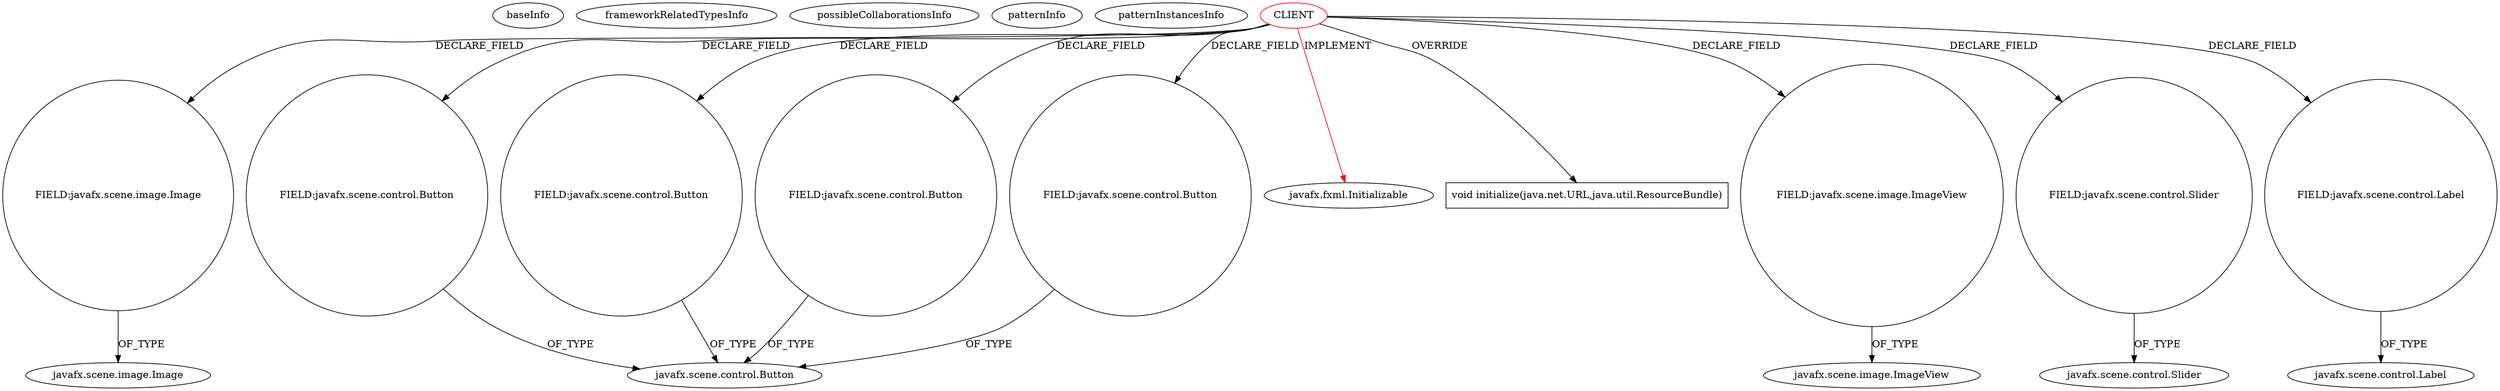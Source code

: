 digraph {
baseInfo[graphId=1597,category="pattern",isAnonymous=false,possibleRelation=false]
frameworkRelatedTypesInfo[0="javafx.fxml.Initializable"]
possibleCollaborationsInfo[]
patternInfo[frequency=2.0,patternRootClient=0]
patternInstancesInfo[0="soonzsoonz-QuickFoot~/soonzsoonz-QuickFoot/QuickFoot-master/src/application/FXMLAdoptionController.java~FXMLAdoptionController~4247",1="DOOOOOM-jmpd-shared~/DOOOOOM-jmpd-shared/jmpd-shared-master/src/dooooom/jmpd/client/gui/javafx/MainViewController.java~MainViewController~294"]
8[label="FIELD:javafx.scene.image.Image",vertexType="FIELD_DECLARATION",isFrameworkType=false,shape=circle]
0[label="CLIENT",vertexType="ROOT_CLIENT_CLASS_DECLARATION",isFrameworkType=false,color=red]
2[label="FIELD:javafx.scene.control.Button",vertexType="FIELD_DECLARATION",isFrameworkType=false,shape=circle]
18[label="FIELD:javafx.scene.control.Button",vertexType="FIELD_DECLARATION",isFrameworkType=false,shape=circle]
4[label="FIELD:javafx.scene.control.Button",vertexType="FIELD_DECLARATION",isFrameworkType=false,shape=circle]
6[label="FIELD:javafx.scene.control.Button",vertexType="FIELD_DECLARATION",isFrameworkType=false,shape=circle]
9[label="javafx.scene.image.Image",vertexType="FRAMEWORK_CLASS_TYPE",isFrameworkType=false]
1[label="javafx.fxml.Initializable",vertexType="FRAMEWORK_INTERFACE_TYPE",isFrameworkType=false]
22[label="void initialize(java.net.URL,java.util.ResourceBundle)",vertexType="OVERRIDING_METHOD_DECLARATION",isFrameworkType=false,shape=box]
14[label="FIELD:javafx.scene.image.ImageView",vertexType="FIELD_DECLARATION",isFrameworkType=false,shape=circle]
15[label="javafx.scene.image.ImageView",vertexType="FRAMEWORK_CLASS_TYPE",isFrameworkType=false]
20[label="FIELD:javafx.scene.control.Slider",vertexType="FIELD_DECLARATION",isFrameworkType=false,shape=circle]
12[label="FIELD:javafx.scene.control.Label",vertexType="FIELD_DECLARATION",isFrameworkType=false,shape=circle]
13[label="javafx.scene.control.Label",vertexType="FRAMEWORK_CLASS_TYPE",isFrameworkType=false]
3[label="javafx.scene.control.Button",vertexType="FRAMEWORK_CLASS_TYPE",isFrameworkType=false]
21[label="javafx.scene.control.Slider",vertexType="FRAMEWORK_CLASS_TYPE",isFrameworkType=false]
14->15[label="OF_TYPE"]
8->9[label="OF_TYPE"]
0->12[label="DECLARE_FIELD"]
0->22[label="OVERRIDE"]
0->2[label="DECLARE_FIELD"]
0->4[label="DECLARE_FIELD"]
0->1[label="IMPLEMENT",color=red]
18->3[label="OF_TYPE"]
6->3[label="OF_TYPE"]
0->8[label="DECLARE_FIELD"]
20->21[label="OF_TYPE"]
0->18[label="DECLARE_FIELD"]
0->14[label="DECLARE_FIELD"]
0->20[label="DECLARE_FIELD"]
12->13[label="OF_TYPE"]
2->3[label="OF_TYPE"]
0->6[label="DECLARE_FIELD"]
4->3[label="OF_TYPE"]
}
